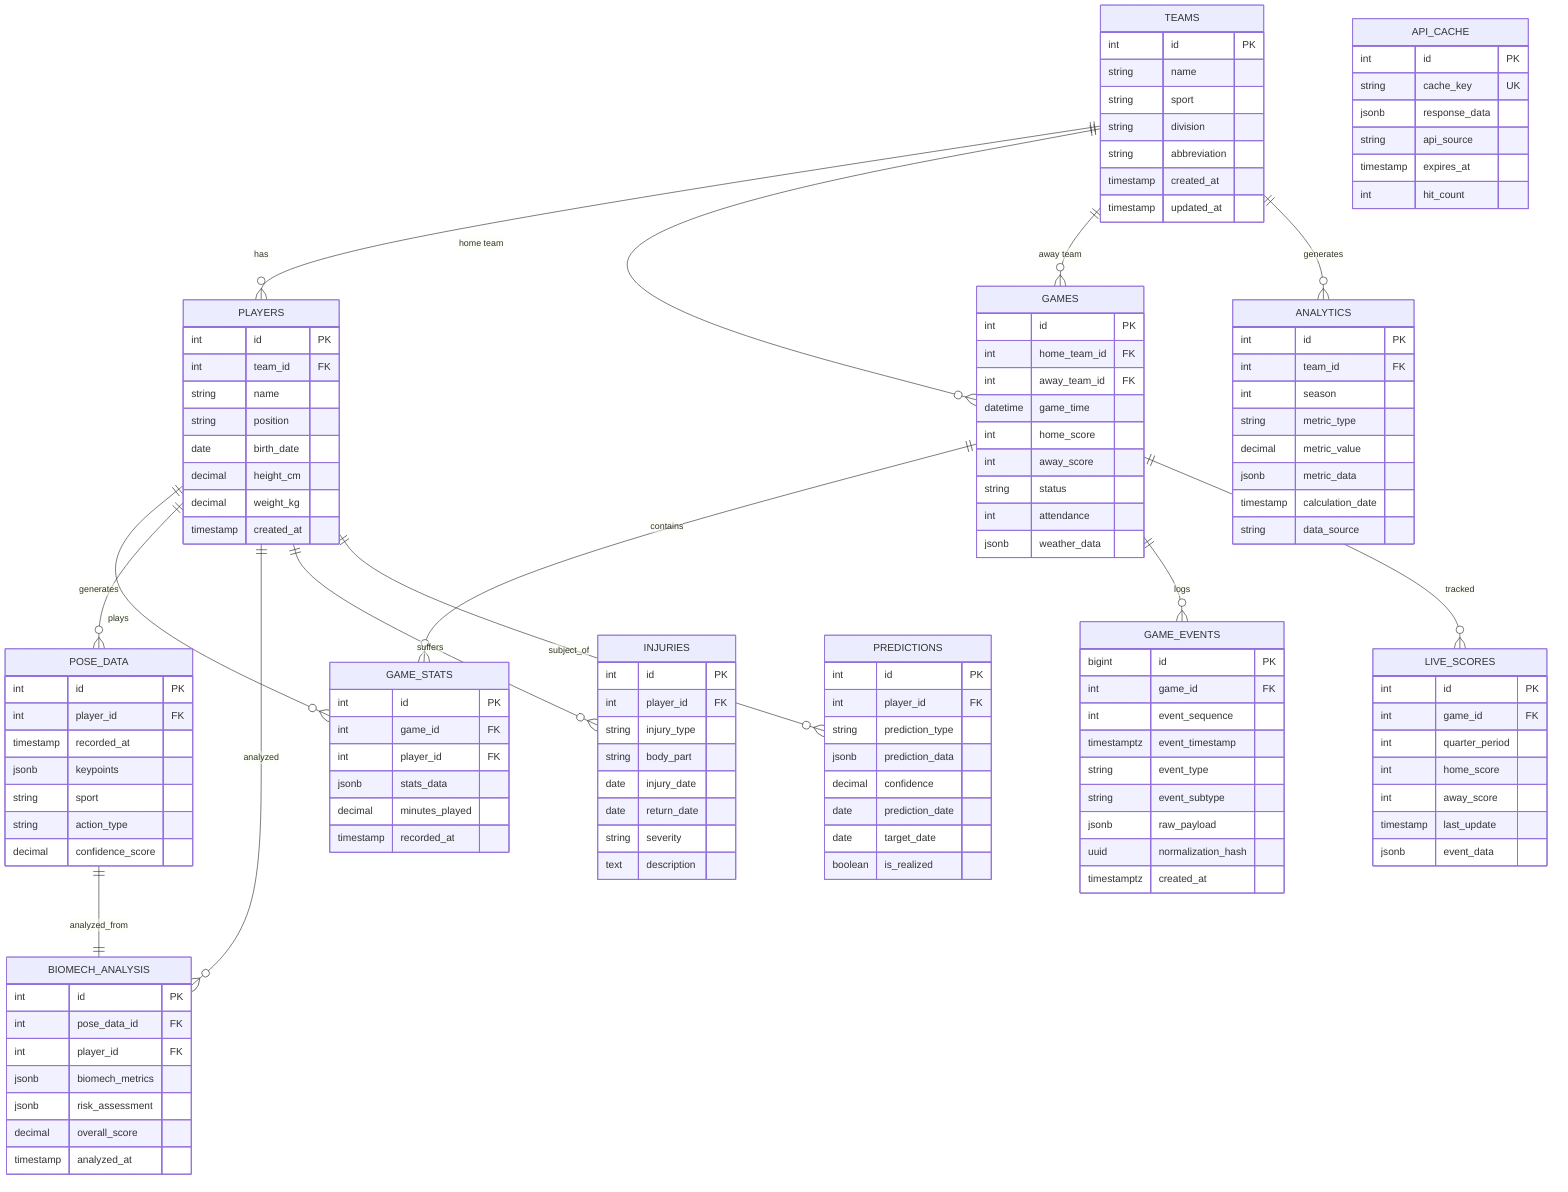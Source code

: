 erDiagram
    TEAMS {
        int id PK
        string name
        string sport
        string division
        string abbreviation
        timestamp created_at
        timestamp updated_at
    }
    
    PLAYERS {
        int id PK
        int team_id FK
        string name
        string position
        date birth_date
        decimal height_cm
        decimal weight_kg
        timestamp created_at
    }
    
    GAMES {
        int id PK
        int home_team_id FK
        int away_team_id FK
        datetime game_time
        int home_score
        int away_score
        string status
        int attendance
        jsonb weather_data
    }

    GAME_EVENTS {
        bigint id PK
        int game_id FK
        int event_sequence
        timestamptz event_timestamp
        string event_type
        string event_subtype
        jsonb raw_payload
        uuid normalization_hash
        timestamptz created_at
    }

    GAME_STATS {
        int id PK
        int game_id FK
        int player_id FK
        jsonb stats_data
        decimal minutes_played
        timestamp recorded_at
    }
    
    ANALYTICS {
        int id PK
        int team_id FK
        int season
        string metric_type
        decimal metric_value
        jsonb metric_data
        timestamp calculation_date
        string data_source
    }
    
    POSE_DATA {
        int id PK
        int player_id FK
        timestamp recorded_at
        jsonb keypoints
        string sport
        string action_type
        decimal confidence_score
    }
    
    BIOMECH_ANALYSIS {
        int id PK
        int pose_data_id FK
        int player_id FK
        jsonb biomech_metrics
        jsonb risk_assessment
        decimal overall_score
        timestamp analyzed_at
    }
    
    INJURIES {
        int id PK
        int player_id FK
        string injury_type
        string body_part
        date injury_date
        date return_date
        string severity
        text description
    }
    
    PREDICTIONS {
        int id PK
        int player_id FK
        string prediction_type
        jsonb prediction_data
        decimal confidence
        date prediction_date
        date target_date
        boolean is_realized
    }
    
    LIVE_SCORES {
        int id PK
        int game_id FK
        int quarter_period
        int home_score
        int away_score
        timestamp last_update
        jsonb event_data
    }
    
    API_CACHE {
        int id PK
        string cache_key UK
        jsonb response_data
        string api_source
        timestamp expires_at
        int hit_count
    }
    
    %% Relationships
    TEAMS ||--o{ PLAYERS : has
    TEAMS ||--o{ GAMES : "home team"
    TEAMS ||--o{ GAMES : "away team"
    TEAMS ||--o{ ANALYTICS : generates
    
    PLAYERS ||--o{ GAME_STATS : plays
    PLAYERS ||--o{ POSE_DATA : generates
    PLAYERS ||--o{ BIOMECH_ANALYSIS : analyzed
    PLAYERS ||--o{ INJURIES : suffers
    PLAYERS ||--o{ PREDICTIONS : subject_of
    
    GAMES ||--o{ GAME_STATS : contains
    GAMES ||--o{ GAME_EVENTS : logs
    GAMES ||--o{ LIVE_SCORES : tracked
    
    POSE_DATA ||--|| BIOMECH_ANALYSIS : analyzed_from